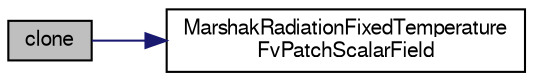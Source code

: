 digraph "clone"
{
  bgcolor="transparent";
  edge [fontname="FreeSans",fontsize="10",labelfontname="FreeSans",labelfontsize="10"];
  node [fontname="FreeSans",fontsize="10",shape=record];
  rankdir="LR";
  Node23 [label="clone",height=0.2,width=0.4,color="black", fillcolor="grey75", style="filled", fontcolor="black"];
  Node23 -> Node24 [color="midnightblue",fontsize="10",style="solid",fontname="FreeSans"];
  Node24 [label="MarshakRadiationFixedTemperature\lFvPatchScalarField",height=0.2,width=0.4,color="black",URL="$a30002.html#a719992ff11989ffb484cab8e8cdc9f06",tooltip="Construct from patch and internal field. "];
}
